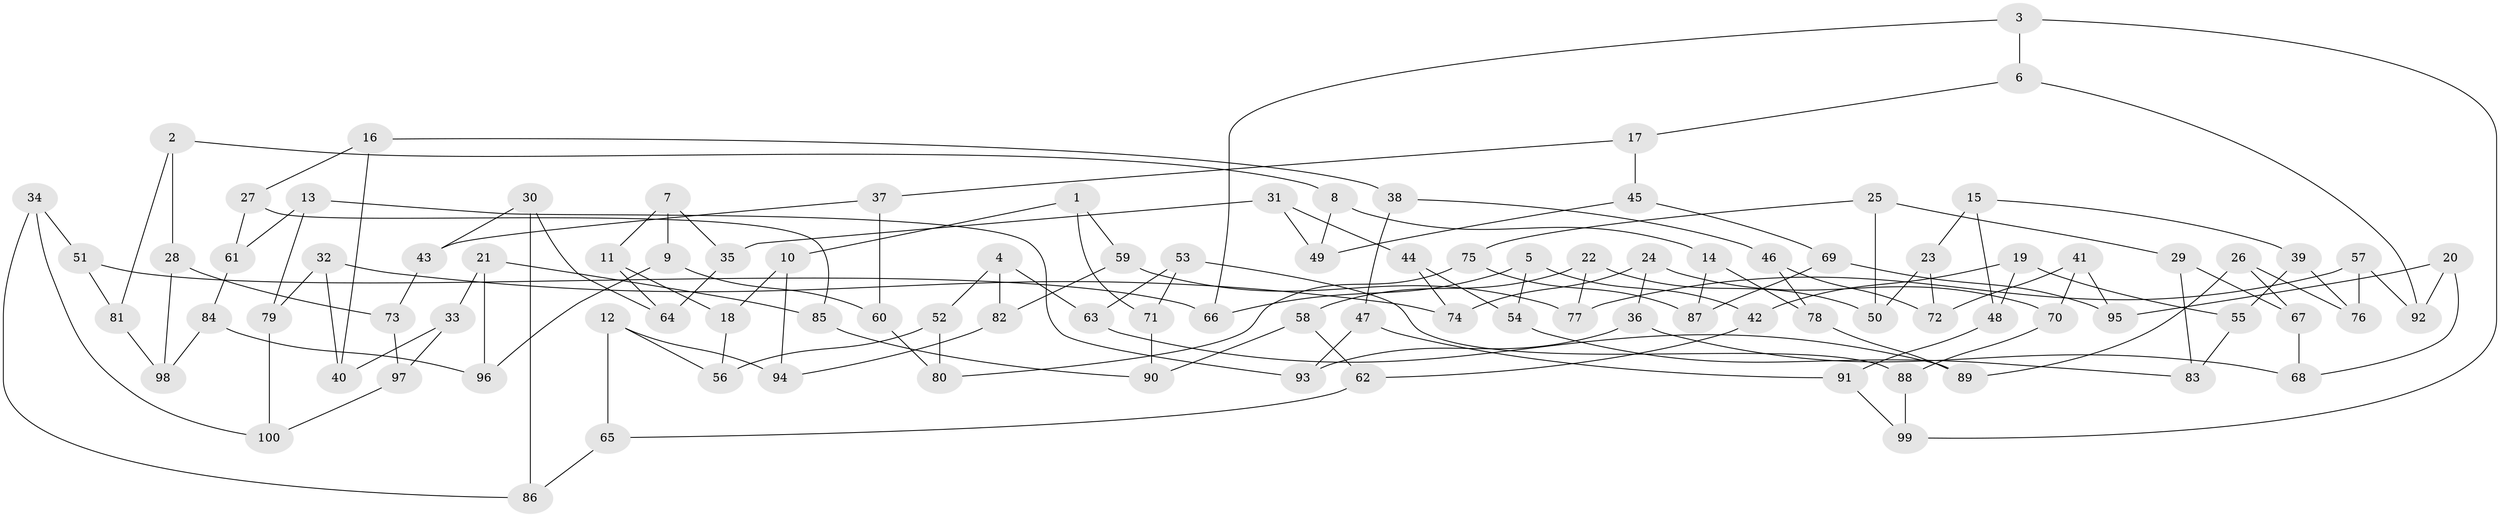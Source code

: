 // Generated by graph-tools (version 1.1) at 2025/11/02/21/25 10:11:15]
// undirected, 100 vertices, 150 edges
graph export_dot {
graph [start="1"]
  node [color=gray90,style=filled];
  1;
  2;
  3;
  4;
  5;
  6;
  7;
  8;
  9;
  10;
  11;
  12;
  13;
  14;
  15;
  16;
  17;
  18;
  19;
  20;
  21;
  22;
  23;
  24;
  25;
  26;
  27;
  28;
  29;
  30;
  31;
  32;
  33;
  34;
  35;
  36;
  37;
  38;
  39;
  40;
  41;
  42;
  43;
  44;
  45;
  46;
  47;
  48;
  49;
  50;
  51;
  52;
  53;
  54;
  55;
  56;
  57;
  58;
  59;
  60;
  61;
  62;
  63;
  64;
  65;
  66;
  67;
  68;
  69;
  70;
  71;
  72;
  73;
  74;
  75;
  76;
  77;
  78;
  79;
  80;
  81;
  82;
  83;
  84;
  85;
  86;
  87;
  88;
  89;
  90;
  91;
  92;
  93;
  94;
  95;
  96;
  97;
  98;
  99;
  100;
  1 -- 71;
  1 -- 10;
  1 -- 59;
  2 -- 81;
  2 -- 8;
  2 -- 28;
  3 -- 99;
  3 -- 66;
  3 -- 6;
  4 -- 52;
  4 -- 82;
  4 -- 63;
  5 -- 54;
  5 -- 42;
  5 -- 66;
  6 -- 17;
  6 -- 92;
  7 -- 9;
  7 -- 35;
  7 -- 11;
  8 -- 14;
  8 -- 49;
  9 -- 60;
  9 -- 96;
  10 -- 18;
  10 -- 94;
  11 -- 64;
  11 -- 18;
  12 -- 94;
  12 -- 56;
  12 -- 65;
  13 -- 79;
  13 -- 61;
  13 -- 93;
  14 -- 87;
  14 -- 78;
  15 -- 23;
  15 -- 48;
  15 -- 39;
  16 -- 38;
  16 -- 27;
  16 -- 40;
  17 -- 45;
  17 -- 37;
  18 -- 56;
  19 -- 42;
  19 -- 55;
  19 -- 48;
  20 -- 95;
  20 -- 68;
  20 -- 92;
  21 -- 96;
  21 -- 33;
  21 -- 85;
  22 -- 77;
  22 -- 58;
  22 -- 50;
  23 -- 50;
  23 -- 72;
  24 -- 70;
  24 -- 74;
  24 -- 36;
  25 -- 29;
  25 -- 75;
  25 -- 50;
  26 -- 89;
  26 -- 76;
  26 -- 67;
  27 -- 85;
  27 -- 61;
  28 -- 98;
  28 -- 73;
  29 -- 67;
  29 -- 83;
  30 -- 43;
  30 -- 86;
  30 -- 64;
  31 -- 35;
  31 -- 49;
  31 -- 44;
  32 -- 79;
  32 -- 74;
  32 -- 40;
  33 -- 97;
  33 -- 40;
  34 -- 51;
  34 -- 100;
  34 -- 86;
  35 -- 64;
  36 -- 93;
  36 -- 68;
  37 -- 43;
  37 -- 60;
  38 -- 46;
  38 -- 47;
  39 -- 55;
  39 -- 76;
  41 -- 72;
  41 -- 70;
  41 -- 95;
  42 -- 62;
  43 -- 73;
  44 -- 74;
  44 -- 54;
  45 -- 69;
  45 -- 49;
  46 -- 72;
  46 -- 78;
  47 -- 93;
  47 -- 91;
  48 -- 91;
  51 -- 81;
  51 -- 66;
  52 -- 56;
  52 -- 80;
  53 -- 71;
  53 -- 88;
  53 -- 63;
  54 -- 83;
  55 -- 83;
  57 -- 77;
  57 -- 76;
  57 -- 92;
  58 -- 62;
  58 -- 90;
  59 -- 82;
  59 -- 77;
  60 -- 80;
  61 -- 84;
  62 -- 65;
  63 -- 89;
  65 -- 86;
  67 -- 68;
  69 -- 87;
  69 -- 95;
  70 -- 88;
  71 -- 90;
  73 -- 97;
  75 -- 87;
  75 -- 80;
  78 -- 89;
  79 -- 100;
  81 -- 98;
  82 -- 94;
  84 -- 96;
  84 -- 98;
  85 -- 90;
  88 -- 99;
  91 -- 99;
  97 -- 100;
}
